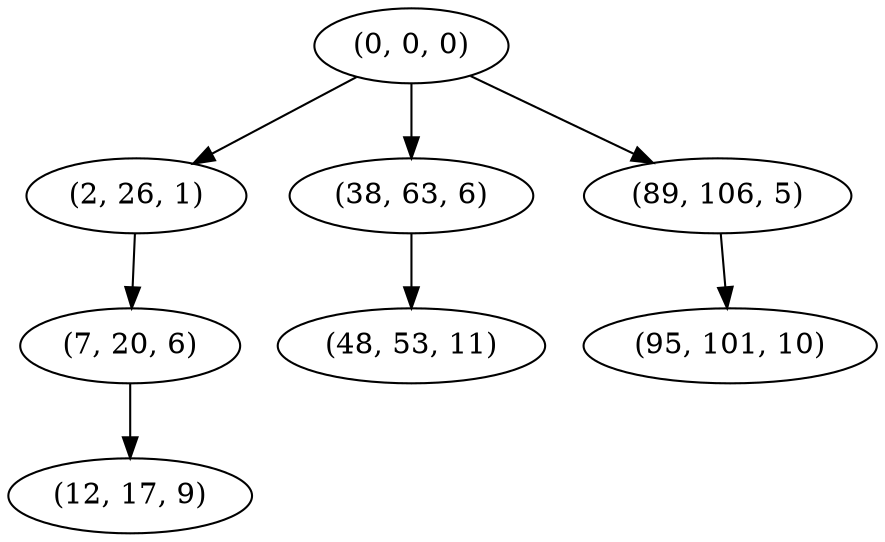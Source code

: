 digraph tree {
    "(0, 0, 0)";
    "(2, 26, 1)";
    "(7, 20, 6)";
    "(12, 17, 9)";
    "(38, 63, 6)";
    "(48, 53, 11)";
    "(89, 106, 5)";
    "(95, 101, 10)";
    "(0, 0, 0)" -> "(2, 26, 1)";
    "(0, 0, 0)" -> "(38, 63, 6)";
    "(0, 0, 0)" -> "(89, 106, 5)";
    "(2, 26, 1)" -> "(7, 20, 6)";
    "(7, 20, 6)" -> "(12, 17, 9)";
    "(38, 63, 6)" -> "(48, 53, 11)";
    "(89, 106, 5)" -> "(95, 101, 10)";
}
